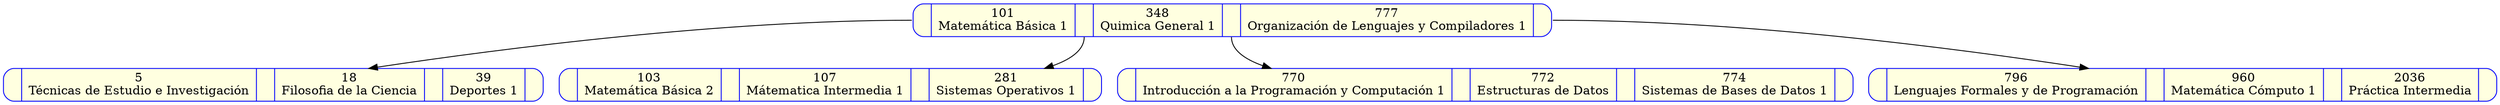 digraph ArbolB{

rankdir=TB;
node[color="blue",style="rounded,filled",fillcolor=lightyellow, shape=record];

Nodo101[label="<f0> |<f1>101\nMatemática Básica 1|<f2> |<f3>348\nQuimica General 1|<f4> |<f5>777\nOrganización de Lenguajes y Compiladores 1|<f6>  ",group=0];

Nodo5[label="<f0> |<f1>5\nTécnicas de Estudio e Investigación|<f2> |<f3>18\nFilosofia de la Ciencia|<f4> |<f5>39\nDeportes 1|<f6>  ",group=0];

Nodo103[label="<f0> |<f1>103\nMatemática Básica 2|<f2> |<f3>107\nMátematica Intermedia 1|<f4> |<f5>281\nSistemas Operativos 1|<f6>  ",group=0];

Nodo770[label="<f0> |<f1>770\nIntroducción a la Programación y Computación 1|<f2> |<f3>772\nEstructuras de Datos|<f4> |<f5>774\nSistemas de Bases de Datos 1|<f6>  ",group=0];

Nodo796[label="<f0> |<f1>796\nLenguajes Formales y de Programación|<f2> |<f3>960\nMatemática Cómputo 1|<f4> |<f5>2036\nPráctica Intermedia|<f6>  ",group=0];

Nodo101:f0->Nodo5
Nodo101:f2->Nodo103
Nodo101:f4->Nodo770
Nodo101:f6->Nodo796
}
